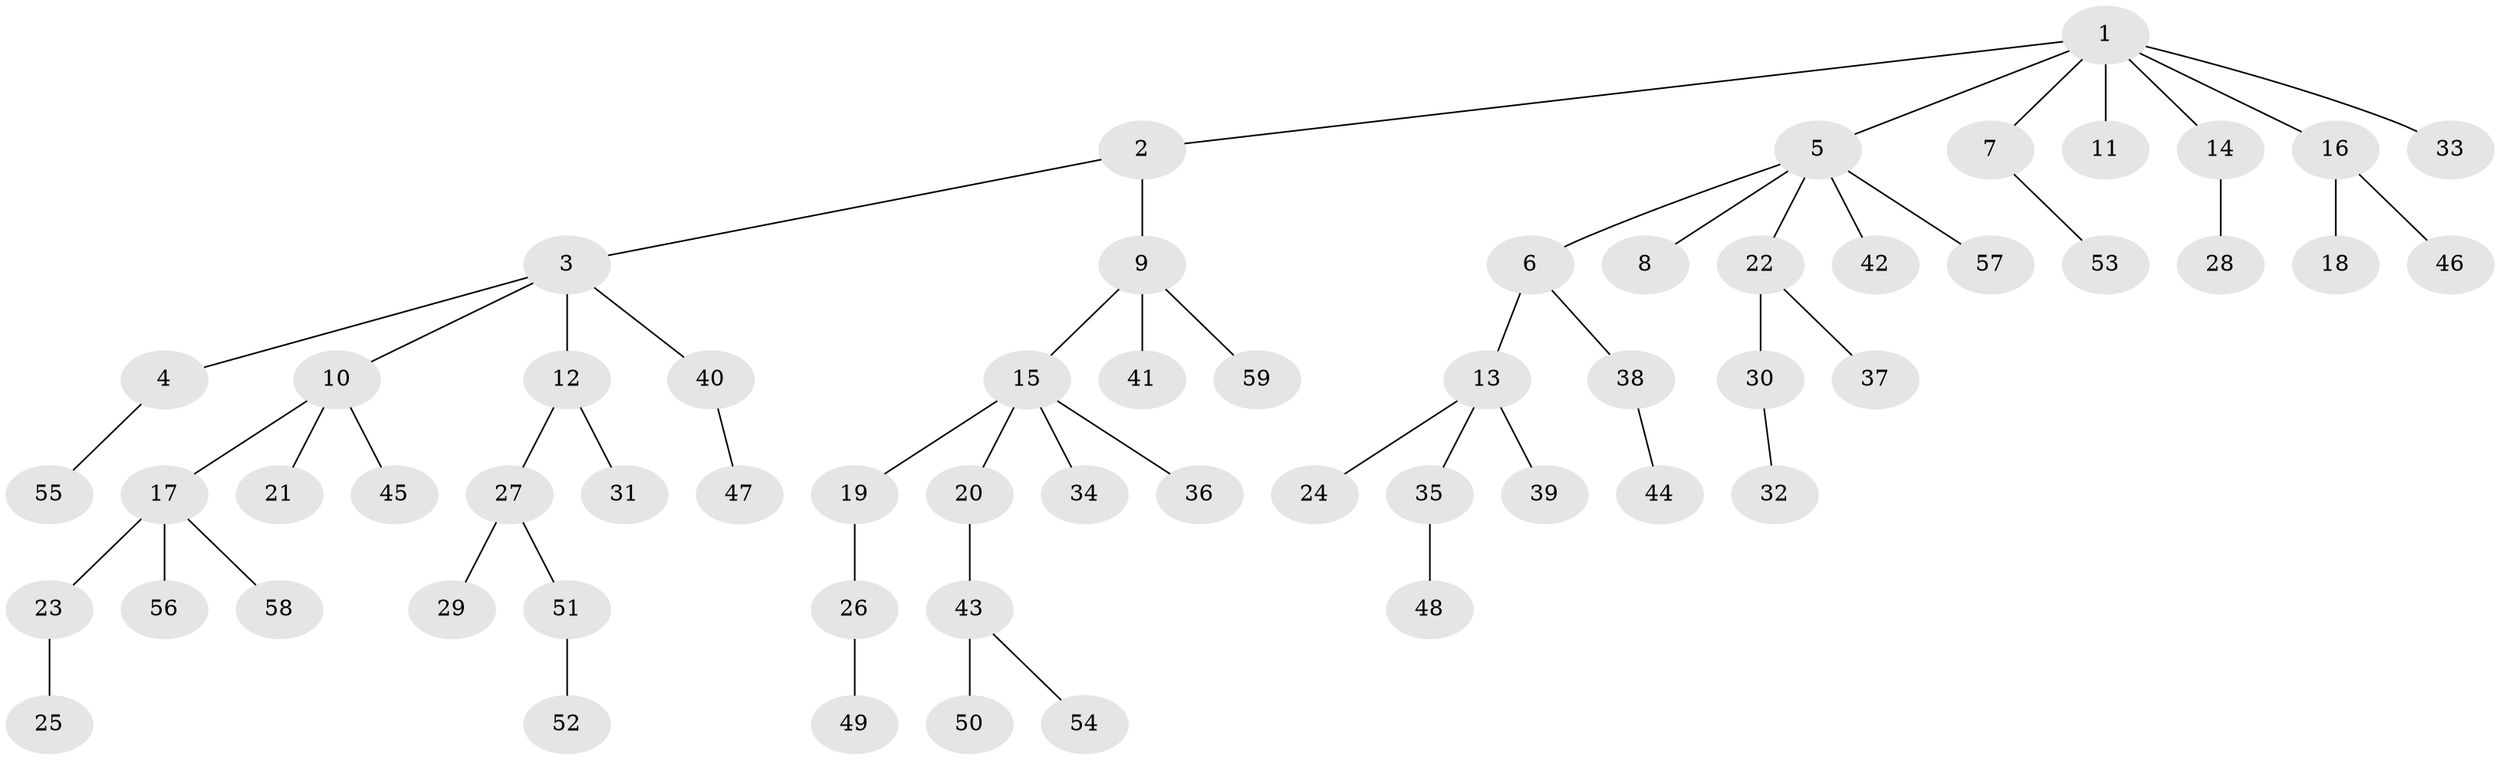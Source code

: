// Generated by graph-tools (version 1.1) at 2025/15/03/09/25 04:15:28]
// undirected, 59 vertices, 58 edges
graph export_dot {
graph [start="1"]
  node [color=gray90,style=filled];
  1;
  2;
  3;
  4;
  5;
  6;
  7;
  8;
  9;
  10;
  11;
  12;
  13;
  14;
  15;
  16;
  17;
  18;
  19;
  20;
  21;
  22;
  23;
  24;
  25;
  26;
  27;
  28;
  29;
  30;
  31;
  32;
  33;
  34;
  35;
  36;
  37;
  38;
  39;
  40;
  41;
  42;
  43;
  44;
  45;
  46;
  47;
  48;
  49;
  50;
  51;
  52;
  53;
  54;
  55;
  56;
  57;
  58;
  59;
  1 -- 2;
  1 -- 5;
  1 -- 7;
  1 -- 11;
  1 -- 14;
  1 -- 16;
  1 -- 33;
  2 -- 3;
  2 -- 9;
  3 -- 4;
  3 -- 10;
  3 -- 12;
  3 -- 40;
  4 -- 55;
  5 -- 6;
  5 -- 8;
  5 -- 22;
  5 -- 42;
  5 -- 57;
  6 -- 13;
  6 -- 38;
  7 -- 53;
  9 -- 15;
  9 -- 41;
  9 -- 59;
  10 -- 17;
  10 -- 21;
  10 -- 45;
  12 -- 27;
  12 -- 31;
  13 -- 24;
  13 -- 35;
  13 -- 39;
  14 -- 28;
  15 -- 19;
  15 -- 20;
  15 -- 34;
  15 -- 36;
  16 -- 18;
  16 -- 46;
  17 -- 23;
  17 -- 56;
  17 -- 58;
  19 -- 26;
  20 -- 43;
  22 -- 30;
  22 -- 37;
  23 -- 25;
  26 -- 49;
  27 -- 29;
  27 -- 51;
  30 -- 32;
  35 -- 48;
  38 -- 44;
  40 -- 47;
  43 -- 50;
  43 -- 54;
  51 -- 52;
}
